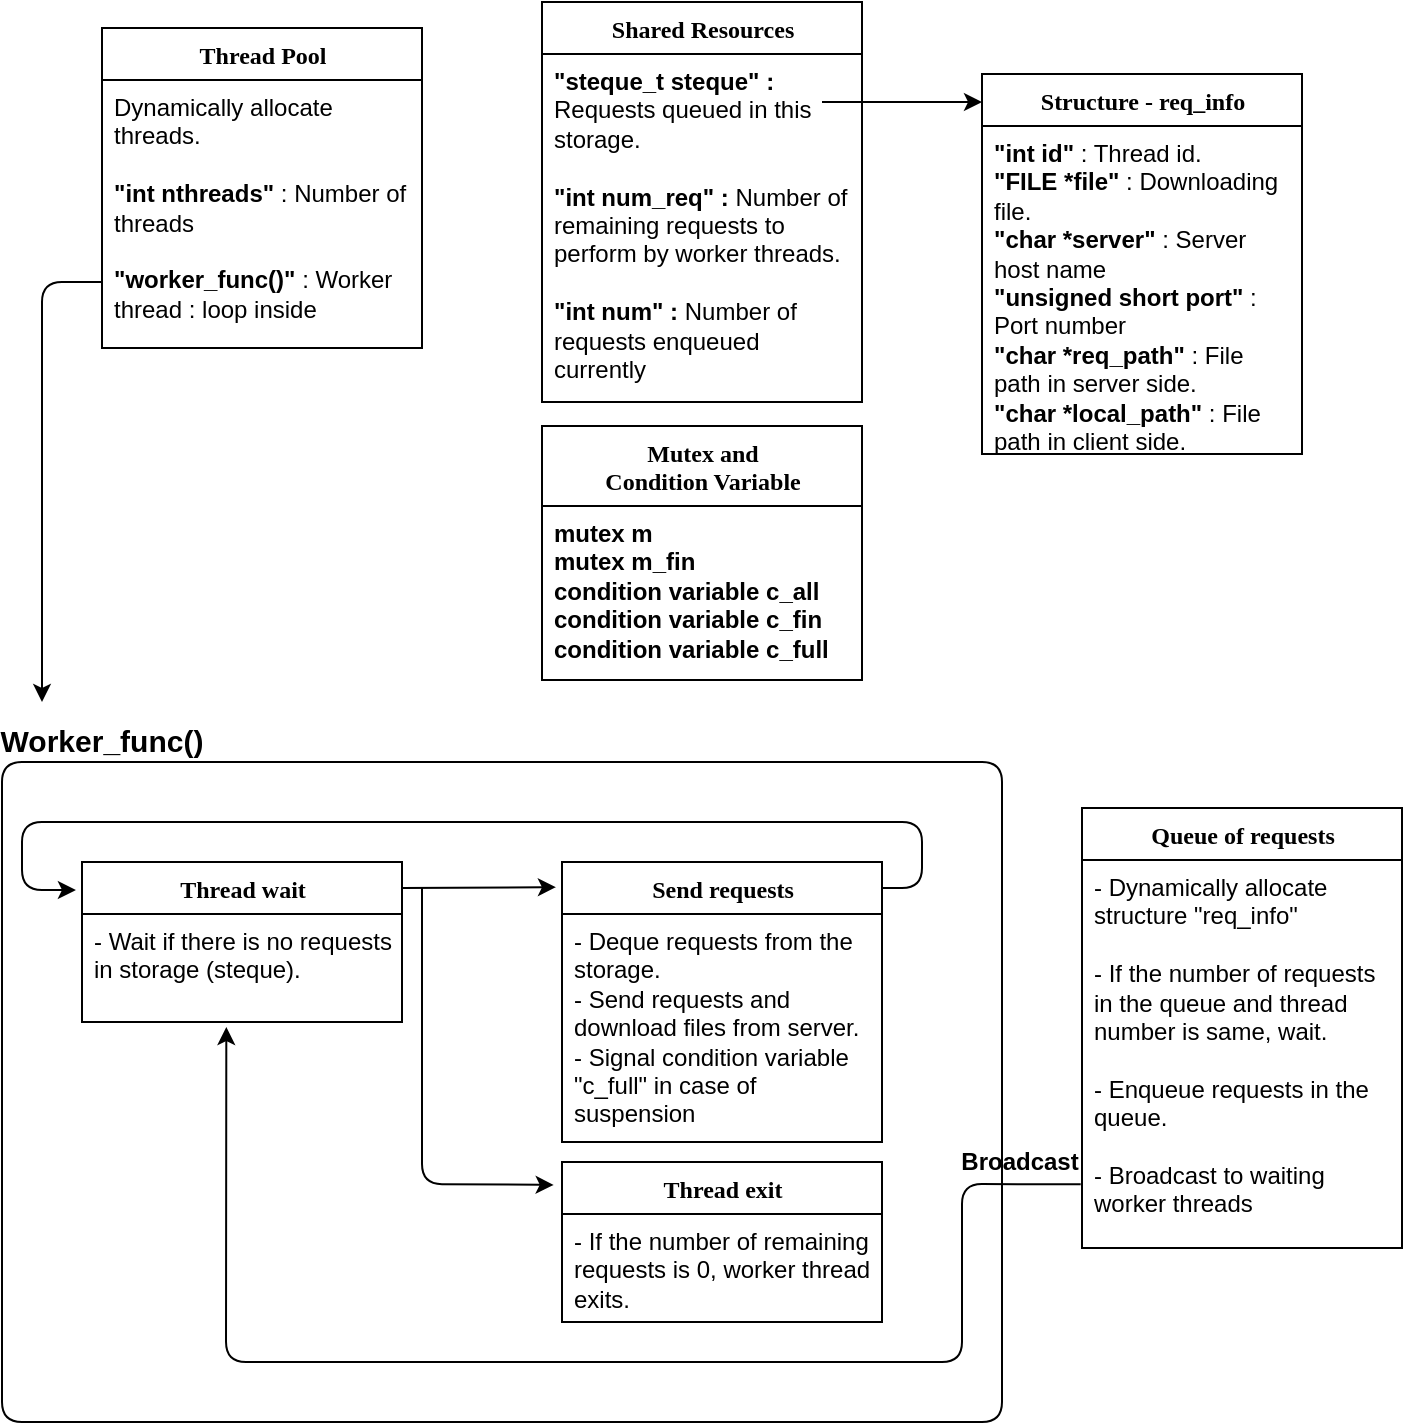 <mxfile version="14.3.2" type="github">
  <diagram name="Page-1" id="9f46799a-70d6-7492-0946-bef42562c5a5">
    <mxGraphModel dx="599" dy="361" grid="1" gridSize="10" guides="1" tooltips="1" connect="1" arrows="1" fold="1" page="1" pageScale="1" pageWidth="1100" pageHeight="850" background="#ffffff" math="0" shadow="0">
      <root>
        <mxCell id="0" />
        <mxCell id="1" parent="0" />
        <mxCell id="78961159f06e98e8-17" value="Thread Pool" style="swimlane;html=1;fontStyle=1;align=center;verticalAlign=top;childLayout=stackLayout;horizontal=1;startSize=26;horizontalStack=0;resizeParent=1;resizeLast=0;collapsible=1;marginBottom=0;swimlaneFillColor=#ffffff;rounded=0;shadow=0;comic=0;labelBackgroundColor=none;strokeWidth=1;fillColor=none;fontFamily=Verdana;fontSize=12" parent="1" vertex="1">
          <mxGeometry x="90" y="83" width="160" height="160" as="geometry" />
        </mxCell>
        <mxCell id="78961159f06e98e8-21" value="Dynamically allocate threads.&lt;br&gt;&lt;br&gt;&lt;b&gt;&quot;int nthreads&quot;&lt;/b&gt; : Number of threads&lt;br&gt;&lt;br&gt;&lt;b&gt;&quot;worker_func()&quot; &lt;/b&gt;: Worker thread : loop inside&amp;nbsp;" style="text;html=1;strokeColor=none;fillColor=none;align=left;verticalAlign=top;spacingLeft=4;spacingRight=4;whiteSpace=wrap;overflow=hidden;rotatable=0;points=[[0,0.5],[1,0.5]];portConstraint=eastwest;" parent="78961159f06e98e8-17" vertex="1">
          <mxGeometry y="26" width="160" height="134" as="geometry" />
        </mxCell>
        <mxCell id="bU6Ye77IemriyfPlAk-k-10" value="" style="endArrow=classic;html=1;" parent="78961159f06e98e8-17" edge="1">
          <mxGeometry width="50" height="50" relative="1" as="geometry">
            <mxPoint y="127" as="sourcePoint" />
            <mxPoint x="-30" y="337" as="targetPoint" />
            <Array as="points">
              <mxPoint x="-30" y="127" />
            </Array>
          </mxGeometry>
        </mxCell>
        <mxCell id="bU6Ye77IemriyfPlAk-k-2" value="Shared Resources" style="swimlane;html=1;fontStyle=1;align=center;verticalAlign=top;childLayout=stackLayout;horizontal=1;startSize=26;horizontalStack=0;resizeParent=1;resizeLast=0;collapsible=1;marginBottom=0;swimlaneFillColor=#ffffff;rounded=0;shadow=0;comic=0;labelBackgroundColor=none;strokeWidth=1;fillColor=none;fontFamily=Verdana;fontSize=12" parent="1" vertex="1">
          <mxGeometry x="310" y="70" width="160" height="200" as="geometry" />
        </mxCell>
        <mxCell id="bU6Ye77IemriyfPlAk-k-3" value="&lt;b&gt;&quot;steque_t steque&quot; :&lt;/b&gt; Requests queued in this storage.&lt;br&gt;&lt;br&gt;&lt;b&gt;&quot;int num_req&quot; :&lt;/b&gt; Number of remaining requests to perform by worker threads.&lt;br&gt;&lt;br&gt;&lt;b&gt;&quot;int num&quot; :&lt;/b&gt; Number of requests enqueued currently" style="text;html=1;strokeColor=none;fillColor=none;align=left;verticalAlign=top;spacingLeft=4;spacingRight=4;whiteSpace=wrap;overflow=hidden;rotatable=0;points=[[0,0.5],[1,0.5]];portConstraint=eastwest;" parent="bU6Ye77IemriyfPlAk-k-2" vertex="1">
          <mxGeometry y="26" width="160" height="174" as="geometry" />
        </mxCell>
        <mxCell id="bU6Ye77IemriyfPlAk-k-4" value="Mutex and &lt;br&gt;Condition Variable" style="swimlane;html=1;fontStyle=1;align=center;verticalAlign=top;childLayout=stackLayout;horizontal=1;startSize=40;horizontalStack=0;resizeParent=1;resizeLast=0;collapsible=1;marginBottom=0;swimlaneFillColor=#ffffff;rounded=0;shadow=0;comic=0;labelBackgroundColor=none;strokeWidth=1;fillColor=none;fontFamily=Verdana;fontSize=12" parent="1" vertex="1">
          <mxGeometry x="310" y="282" width="160" height="127" as="geometry" />
        </mxCell>
        <mxCell id="bU6Ye77IemriyfPlAk-k-5" value="&lt;span&gt;mutex m&lt;/span&gt;&lt;br&gt;mutex m_fin&lt;br&gt;condition variable c_all&lt;br&gt;condition variable c_fin&lt;br&gt;condition variable c_full&amp;nbsp;" style="text;html=1;strokeColor=none;fillColor=none;align=left;verticalAlign=top;spacingLeft=4;spacingRight=4;whiteSpace=wrap;overflow=hidden;rotatable=0;points=[[0,0.5],[1,0.5]];portConstraint=eastwest;fontStyle=1" parent="bU6Ye77IemriyfPlAk-k-4" vertex="1">
          <mxGeometry y="40" width="160" height="80" as="geometry" />
        </mxCell>
        <mxCell id="bU6Ye77IemriyfPlAk-k-7" value="Structure - req_info" style="swimlane;html=1;fontStyle=1;align=center;verticalAlign=top;childLayout=stackLayout;horizontal=1;startSize=26;horizontalStack=0;resizeParent=1;resizeLast=0;collapsible=1;marginBottom=0;swimlaneFillColor=#ffffff;rounded=0;shadow=0;comic=0;labelBackgroundColor=none;strokeWidth=1;fillColor=none;fontFamily=Verdana;fontSize=12" parent="1" vertex="1">
          <mxGeometry x="530" y="106" width="160" height="190" as="geometry" />
        </mxCell>
        <mxCell id="bU6Ye77IemriyfPlAk-k-8" value="&lt;b&gt;&quot;int id&quot; &lt;/b&gt;: Thread id.&lt;br&gt;&lt;b&gt;&quot;FILE *file&quot;&lt;/b&gt; : Downloading file.&lt;br&gt;&lt;b&gt;&quot;char *server&quot; &lt;/b&gt;: Server host name&lt;br&gt;&lt;b&gt;&quot;unsigned short port&quot;&lt;/b&gt; : Port number&lt;br&gt;&lt;b&gt;&quot;char *req_path&quot; &lt;/b&gt;: File path in server side.&lt;br&gt;&lt;b&gt;&quot;char *local_path&quot; &lt;/b&gt;: File path in client side." style="text;html=1;strokeColor=none;fillColor=none;align=left;verticalAlign=top;spacingLeft=4;spacingRight=4;whiteSpace=wrap;overflow=hidden;rotatable=0;points=[[0,0.5],[1,0.5]];portConstraint=eastwest;" parent="bU6Ye77IemriyfPlAk-k-7" vertex="1">
          <mxGeometry y="26" width="160" height="164" as="geometry" />
        </mxCell>
        <mxCell id="bU6Ye77IemriyfPlAk-k-9" value="" style="endArrow=classic;html=1;" parent="1" edge="1">
          <mxGeometry width="50" height="50" relative="1" as="geometry">
            <mxPoint x="450" y="120" as="sourcePoint" />
            <mxPoint x="530" y="120" as="targetPoint" />
          </mxGeometry>
        </mxCell>
        <mxCell id="bU6Ye77IemriyfPlAk-k-11" value="Thread wait" style="swimlane;html=1;fontStyle=1;align=center;verticalAlign=top;childLayout=stackLayout;horizontal=1;startSize=26;horizontalStack=0;resizeParent=1;resizeLast=0;collapsible=1;marginBottom=0;swimlaneFillColor=#ffffff;rounded=0;shadow=0;comic=0;labelBackgroundColor=none;strokeWidth=1;fillColor=none;fontFamily=Verdana;fontSize=12" parent="1" vertex="1">
          <mxGeometry x="80" y="500" width="160" height="80" as="geometry" />
        </mxCell>
        <mxCell id="bU6Ye77IemriyfPlAk-k-12" value="&lt;span&gt;- Wait if there is no requests in storage (steque).&lt;br&gt;&lt;/span&gt;" style="text;html=1;strokeColor=none;fillColor=none;align=left;verticalAlign=top;spacingLeft=4;spacingRight=4;whiteSpace=wrap;overflow=hidden;rotatable=0;points=[[0,0.5],[1,0.5]];portConstraint=eastwest;" parent="bU6Ye77IemriyfPlAk-k-11" vertex="1">
          <mxGeometry y="26" width="160" height="54" as="geometry" />
        </mxCell>
        <mxCell id="bU6Ye77IemriyfPlAk-k-14" value="" style="endArrow=classic;html=1;entryX=-0.019;entryY=0.09;entryDx=0;entryDy=0;entryPerimeter=0;" parent="1" target="bU6Ye77IemriyfPlAk-k-15" edge="1">
          <mxGeometry width="50" height="50" relative="1" as="geometry">
            <mxPoint x="240" y="513" as="sourcePoint" />
            <mxPoint x="270" y="513" as="targetPoint" />
          </mxGeometry>
        </mxCell>
        <mxCell id="bU6Ye77IemriyfPlAk-k-15" value="Send requests" style="swimlane;html=1;fontStyle=1;align=center;verticalAlign=top;childLayout=stackLayout;horizontal=1;startSize=26;horizontalStack=0;resizeParent=1;resizeLast=0;collapsible=1;marginBottom=0;swimlaneFillColor=#ffffff;rounded=0;shadow=0;comic=0;labelBackgroundColor=none;strokeWidth=1;fillColor=none;fontFamily=Verdana;fontSize=12" parent="1" vertex="1">
          <mxGeometry x="320" y="500" width="160" height="140" as="geometry" />
        </mxCell>
        <mxCell id="bU6Ye77IemriyfPlAk-k-16" value="&lt;span&gt;- Deque requests from the storage.&lt;br&gt;- Send requests and download files from server.&lt;br&gt;- Signal condition variable &quot;c_full&quot; in case of suspension&lt;br&gt;&lt;/span&gt;" style="text;html=1;strokeColor=none;fillColor=none;align=left;verticalAlign=top;spacingLeft=4;spacingRight=4;whiteSpace=wrap;overflow=hidden;rotatable=0;points=[[0,0.5],[1,0.5]];portConstraint=eastwest;" parent="bU6Ye77IemriyfPlAk-k-15" vertex="1">
          <mxGeometry y="26" width="160" height="114" as="geometry" />
        </mxCell>
        <mxCell id="bU6Ye77IemriyfPlAk-k-18" value="Thread exit" style="swimlane;html=1;fontStyle=1;align=center;verticalAlign=top;childLayout=stackLayout;horizontal=1;startSize=26;horizontalStack=0;resizeParent=1;resizeLast=0;collapsible=1;marginBottom=0;swimlaneFillColor=#ffffff;rounded=0;shadow=0;comic=0;labelBackgroundColor=none;strokeWidth=1;fillColor=none;fontFamily=Verdana;fontSize=12" parent="1" vertex="1">
          <mxGeometry x="320" y="650" width="160" height="80" as="geometry" />
        </mxCell>
        <mxCell id="bU6Ye77IemriyfPlAk-k-19" value="&lt;span&gt;- If the number of remaining requests is 0, worker thread exits.&lt;br&gt;&lt;/span&gt;" style="text;html=1;strokeColor=none;fillColor=none;align=left;verticalAlign=top;spacingLeft=4;spacingRight=4;whiteSpace=wrap;overflow=hidden;rotatable=0;points=[[0,0.5],[1,0.5]];portConstraint=eastwest;" parent="bU6Ye77IemriyfPlAk-k-18" vertex="1">
          <mxGeometry y="26" width="160" height="54" as="geometry" />
        </mxCell>
        <mxCell id="bU6Ye77IemriyfPlAk-k-20" value="Broadcast" style="text;html=1;align=center;verticalAlign=middle;whiteSpace=wrap;rounded=0;fontStyle=1;" parent="1" vertex="1">
          <mxGeometry x="529" y="640" width="40" height="20" as="geometry" />
        </mxCell>
        <mxCell id="bU6Ye77IemriyfPlAk-k-21" value="" style="endArrow=classic;html=1;entryX=-0.026;entryY=0.143;entryDx=0;entryDy=0;entryPerimeter=0;" parent="1" target="bU6Ye77IemriyfPlAk-k-18" edge="1">
          <mxGeometry width="50" height="50" relative="1" as="geometry">
            <mxPoint x="250" y="513" as="sourcePoint" />
            <mxPoint x="270" y="700" as="targetPoint" />
            <Array as="points">
              <mxPoint x="250" y="661" />
            </Array>
          </mxGeometry>
        </mxCell>
        <mxCell id="bU6Ye77IemriyfPlAk-k-23" value="" style="endArrow=classic;html=1;entryX=-0.019;entryY=0.175;entryDx=0;entryDy=0;entryPerimeter=0;" parent="1" target="bU6Ye77IemriyfPlAk-k-11" edge="1">
          <mxGeometry width="50" height="50" relative="1" as="geometry">
            <mxPoint x="480" y="513" as="sourcePoint" />
            <mxPoint x="70" y="490" as="targetPoint" />
            <Array as="points">
              <mxPoint x="500" y="513" />
              <mxPoint x="500" y="480" />
              <mxPoint x="50" y="480" />
              <mxPoint x="50" y="514" />
            </Array>
          </mxGeometry>
        </mxCell>
        <mxCell id="bU6Ye77IemriyfPlAk-k-24" value="" style="endArrow=none;html=1;" parent="1" edge="1">
          <mxGeometry width="50" height="50" relative="1" as="geometry">
            <mxPoint x="110" y="450" as="sourcePoint" />
            <mxPoint x="110" y="450" as="targetPoint" />
            <Array as="points">
              <mxPoint x="540" y="450" />
              <mxPoint x="540" y="780" />
              <mxPoint x="40" y="780" />
              <mxPoint x="40" y="450" />
            </Array>
          </mxGeometry>
        </mxCell>
        <mxCell id="bU6Ye77IemriyfPlAk-k-25" value="&lt;b&gt;&lt;font style=&quot;font-size: 15px&quot;&gt;Worker_func()&lt;/font&gt;&lt;/b&gt;" style="text;html=1;strokeColor=none;fillColor=none;align=center;verticalAlign=middle;whiteSpace=wrap;rounded=0;glass=0;" parent="1" vertex="1">
          <mxGeometry x="70" y="429" width="40" height="20" as="geometry" />
        </mxCell>
        <mxCell id="bU6Ye77IemriyfPlAk-k-28" value="Queue of requests" style="swimlane;html=1;fontStyle=1;align=center;verticalAlign=top;childLayout=stackLayout;horizontal=1;startSize=26;horizontalStack=0;resizeParent=1;resizeLast=0;collapsible=1;marginBottom=0;swimlaneFillColor=#ffffff;rounded=0;shadow=0;comic=0;labelBackgroundColor=none;strokeWidth=1;fillColor=none;fontFamily=Verdana;fontSize=12" parent="1" vertex="1">
          <mxGeometry x="580" y="473" width="160" height="220" as="geometry" />
        </mxCell>
        <mxCell id="bU6Ye77IemriyfPlAk-k-29" value="- Dynamically allocate structure &quot;req_info&quot;&lt;br&gt;&lt;br&gt;- If the number of requests in the queue and thread number is same, wait.&lt;br&gt;&lt;br&gt;- Enqueue requests in the queue.&lt;br&gt;&lt;br&gt;- Broadcast to waiting worker threads" style="text;html=1;strokeColor=none;fillColor=none;align=left;verticalAlign=top;spacingLeft=4;spacingRight=4;whiteSpace=wrap;overflow=hidden;rotatable=0;points=[[0,0.5],[1,0.5]];portConstraint=eastwest;" parent="bU6Ye77IemriyfPlAk-k-28" vertex="1">
          <mxGeometry y="26" width="160" height="194" as="geometry" />
        </mxCell>
        <mxCell id="gbNcg14Oe8Wp17rSS50C-1" value="" style="endArrow=classic;html=1;exitX=-0.004;exitY=0.836;exitDx=0;exitDy=0;exitPerimeter=0;entryX=0.451;entryY=1.047;entryDx=0;entryDy=0;entryPerimeter=0;" parent="1" source="bU6Ye77IemriyfPlAk-k-29" target="bU6Ye77IemriyfPlAk-k-12" edge="1">
          <mxGeometry width="50" height="50" relative="1" as="geometry">
            <mxPoint x="530" y="670" as="sourcePoint" />
            <mxPoint x="140" y="760" as="targetPoint" />
            <Array as="points">
              <mxPoint x="520" y="661" />
              <mxPoint x="520" y="750" />
              <mxPoint x="152" y="750" />
            </Array>
          </mxGeometry>
        </mxCell>
      </root>
    </mxGraphModel>
  </diagram>
</mxfile>
